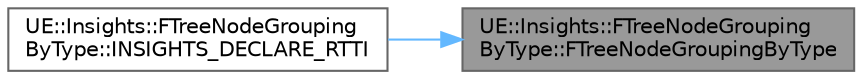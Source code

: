 digraph "UE::Insights::FTreeNodeGroupingByType::FTreeNodeGroupingByType"
{
 // INTERACTIVE_SVG=YES
 // LATEX_PDF_SIZE
  bgcolor="transparent";
  edge [fontname=Helvetica,fontsize=10,labelfontname=Helvetica,labelfontsize=10];
  node [fontname=Helvetica,fontsize=10,shape=box,height=0.2,width=0.4];
  rankdir="RL";
  Node1 [id="Node000001",label="UE::Insights::FTreeNodeGrouping\lByType::FTreeNodeGroupingByType",height=0.2,width=0.4,color="gray40", fillcolor="grey60", style="filled", fontcolor="black",tooltip=" "];
  Node1 -> Node2 [id="edge1_Node000001_Node000002",dir="back",color="steelblue1",style="solid",tooltip=" "];
  Node2 [id="Node000002",label="UE::Insights::FTreeNodeGrouping\lByType::INSIGHTS_DECLARE_RTTI",height=0.2,width=0.4,color="grey40", fillcolor="white", style="filled",URL="$dc/d9a/classUE_1_1Insights_1_1FTreeNodeGroupingByType.html#aa1451d4fc7936d7fd81f4a513e54f645",tooltip=" "];
}
